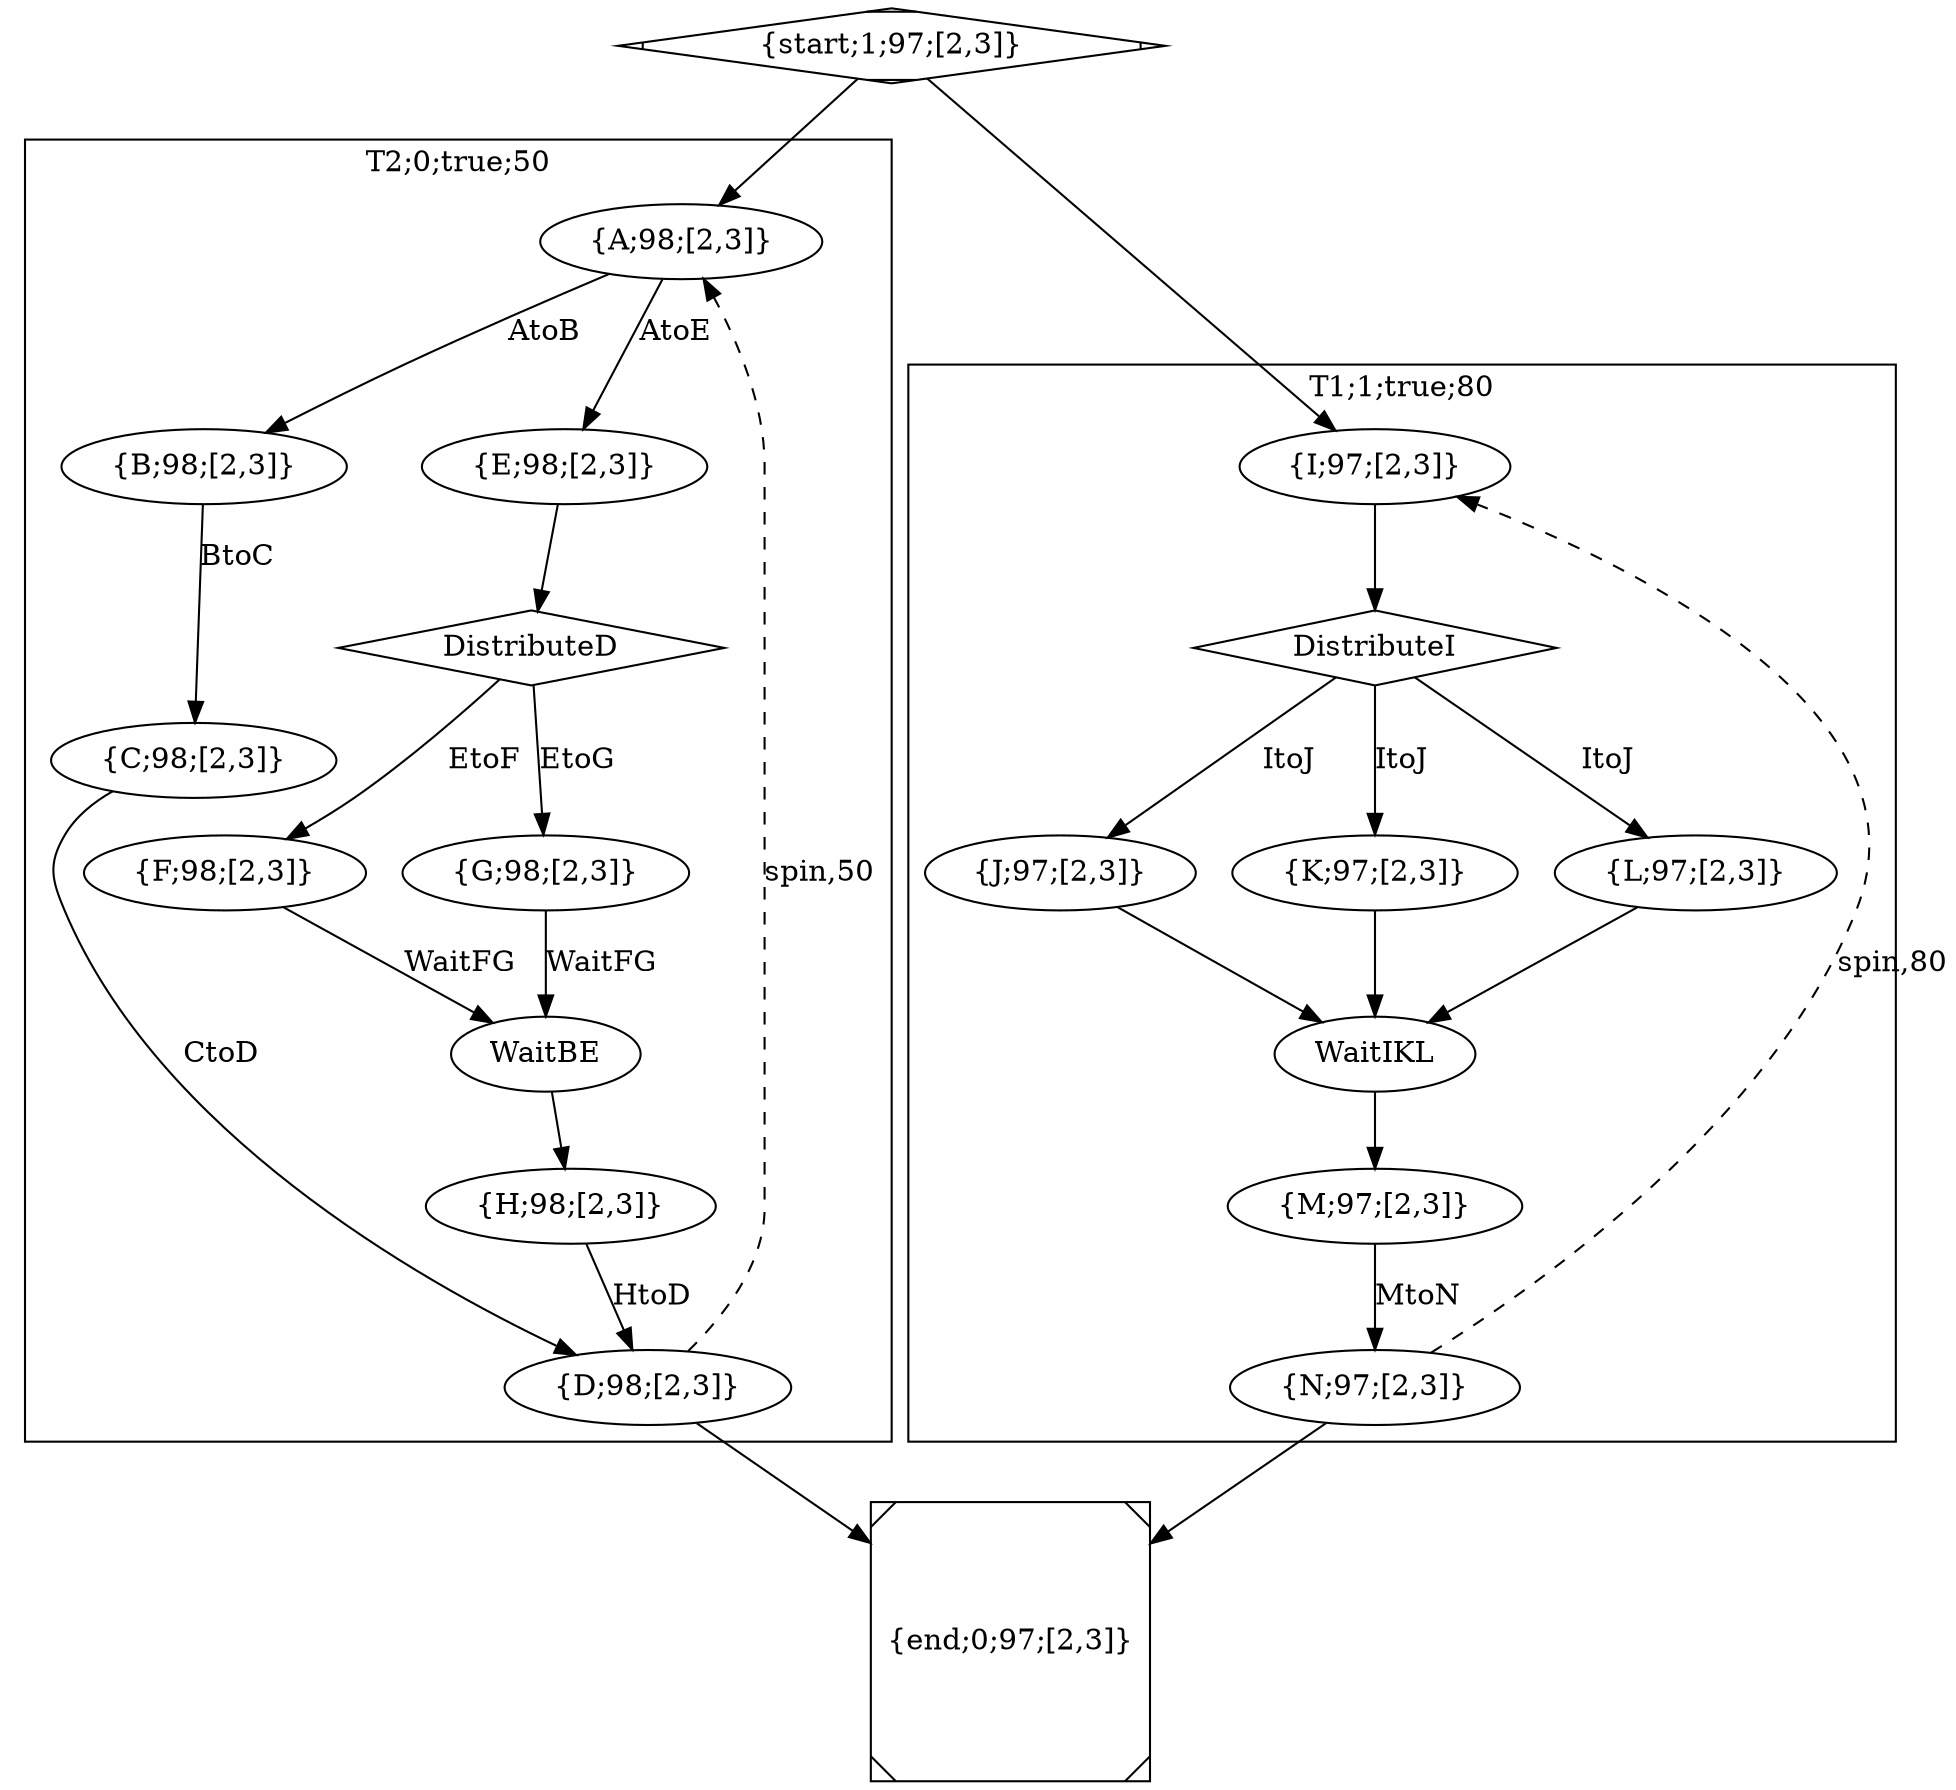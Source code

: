 digraph G {
  subgraph cluster_0 {
    A [label = "{A;98;[2,3]}";];
    A -> B [label = "AtoB";];
    A -> E [label = "AtoE";];
    B [label = "{B;98;[2,3]}";];
    B -> C [label = "BtoC";];
    C [label = "{C;98;[2,3]}";];
    C-> D [label = "CtoD";];
    D [label = "{D;98;[2,3]}";];
    E [label = "{E;98;[2,3]}";];
    E -> Distribute;
    Distribute -> F [label = "EtoF";];
    Distribute -> G [label = "EtoG";];
    F -> WaitFG [label = "WaitFG";];
    G -> WaitFG [label = "WaitFG";];
    WaitFG [label = "WaitBE";];
    WaitFG -> H;
    Distribute [label = "DistributeD", shape = "diamond"];
    F [label = "{F;98;[2,3]}";];
    G [label = "{G;98;[2,3]}";];
    H [label = "{H;98;[2,3]}";];
    H -> D [label = "HtoD";];
    D -> A [label ="spin,50", style = "dashed"];
    label = "T2;0;true;50";
  }

  subgraph cluster_1 {
    I [label = "{I;97;[2,3]}";];
    I -> DistributeI;
    DistributeI [label = "DistributeI", shape = "diamond"];
    J [label = "{J;97;[2,3]}";];
    K [label = "{K;97;[2,3]}";];
    L [label = "{L;97;[2,3]}";];
    DistributeI -> J [label = "ItoJ";];
    DistributeI -> K [label = "ItoJ";];
    DistributeI -> L [label = "ItoJ";];
    WaitIKL [label = "WaitIKL";];
    J -> WaitIKL;
    K -> WaitIKL;
    L -> WaitIKL;
    WaitIKL -> M;
    M [label = "{M;97;[2,3]}";];
    N [label = "{N;97;[2,3]}";];
    M -> N [label = "MtoN";];
    N -> I [label ="spin,80", style = "dashed"];
    label = "T1;1;true;80";
  }
  start -> A;
  start -> I;
  D -> end;
  N -> end;

  start [label ="{start;1;97;[2,3]}", shape=Mdiamond];
  end [label ="{end;0;97;[2,3]}", shape=Msquare];
}